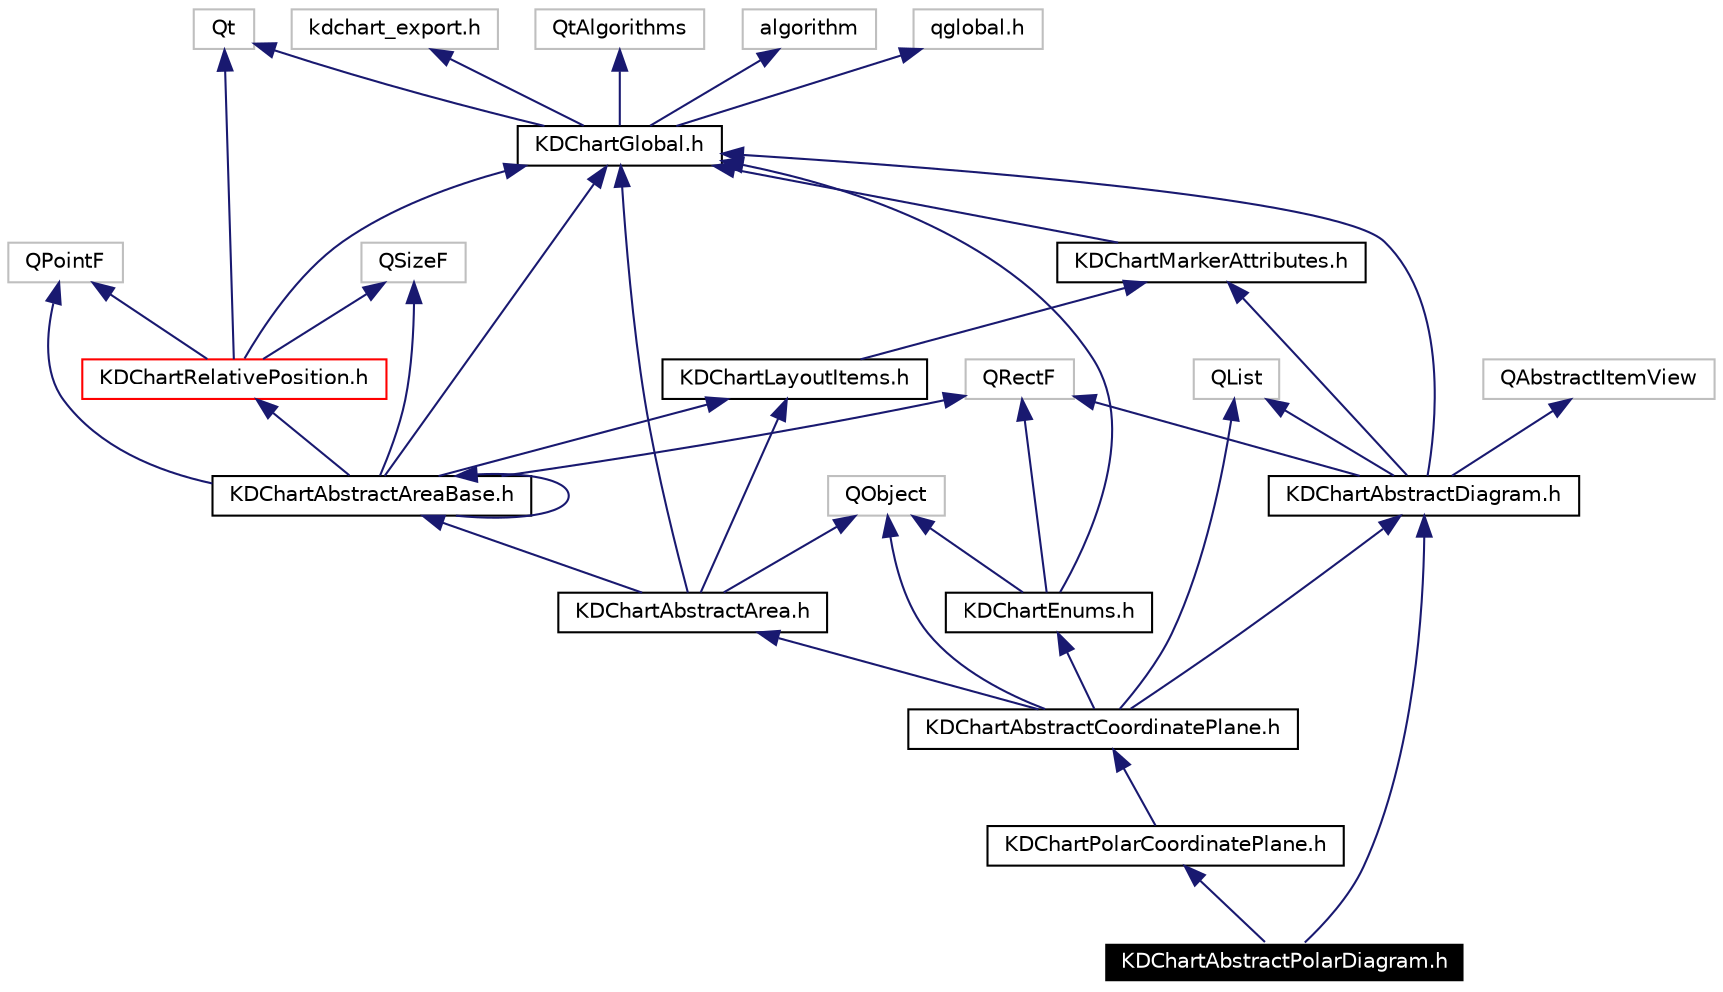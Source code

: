 digraph G
{
  edge [fontname="Helvetica",fontsize=10,labelfontname="Helvetica",labelfontsize=10];
  node [fontname="Helvetica",fontsize=10,shape=record];
  Node771 [label="KDChartAbstractPolarDiagram.h",height=0.2,width=0.4,color="white", fillcolor="black", style="filled" fontcolor="white"];
  Node772 -> Node771 [dir=back,color="midnightblue",fontsize=10,style="solid",fontname="Helvetica"];
  Node772 [label="KDChartPolarCoordinatePlane.h",height=0.2,width=0.4,color="black",URL="$_k_d_chart_polar_coordinate_plane_8h.html"];
  Node773 -> Node772 [dir=back,color="midnightblue",fontsize=10,style="solid",fontname="Helvetica"];
  Node773 [label="KDChartAbstractCoordinatePlane.h",height=0.2,width=0.4,color="black",URL="$_k_d_chart_abstract_coordinate_plane_8h.html"];
  Node774 -> Node773 [dir=back,color="midnightblue",fontsize=10,style="solid",fontname="Helvetica"];
  Node774 [label="QObject",height=0.2,width=0.4,color="grey75"];
  Node775 -> Node773 [dir=back,color="midnightblue",fontsize=10,style="solid",fontname="Helvetica"];
  Node775 [label="QList",height=0.2,width=0.4,color="grey75"];
  Node776 -> Node773 [dir=back,color="midnightblue",fontsize=10,style="solid",fontname="Helvetica"];
  Node776 [label="KDChartAbstractArea.h",height=0.2,width=0.4,color="black",URL="$_k_d_chart_abstract_area_8h.html"];
  Node774 -> Node776 [dir=back,color="midnightblue",fontsize=10,style="solid",fontname="Helvetica"];
  Node777 -> Node776 [dir=back,color="midnightblue",fontsize=10,style="solid",fontname="Helvetica"];
  Node777 [label="KDChartGlobal.h",height=0.2,width=0.4,color="black",URL="$_k_d_chart_global_8h.html"];
  Node778 -> Node777 [dir=back,color="midnightblue",fontsize=10,style="solid",fontname="Helvetica"];
  Node778 [label="qglobal.h",height=0.2,width=0.4,color="grey75"];
  Node779 -> Node777 [dir=back,color="midnightblue",fontsize=10,style="solid",fontname="Helvetica"];
  Node779 [label="kdchart_export.h",height=0.2,width=0.4,color="grey75"];
  Node780 -> Node777 [dir=back,color="midnightblue",fontsize=10,style="solid",fontname="Helvetica"];
  Node780 [label="QtAlgorithms",height=0.2,width=0.4,color="grey75"];
  Node781 -> Node777 [dir=back,color="midnightblue",fontsize=10,style="solid",fontname="Helvetica"];
  Node781 [label="algorithm",height=0.2,width=0.4,color="grey75"];
  Node782 -> Node777 [dir=back,color="midnightblue",fontsize=10,style="solid",fontname="Helvetica"];
  Node782 [label="Qt",height=0.2,width=0.4,color="grey75"];
  Node783 -> Node776 [dir=back,color="midnightblue",fontsize=10,style="solid",fontname="Helvetica"];
  Node783 [label="KDChartAbstractAreaBase.h",height=0.2,width=0.4,color="black",URL="$_k_d_chart_abstract_area_base_8h.html"];
  Node784 -> Node783 [dir=back,color="midnightblue",fontsize=10,style="solid",fontname="Helvetica"];
  Node784 [label="QPointF",height=0.2,width=0.4,color="grey75"];
  Node785 -> Node783 [dir=back,color="midnightblue",fontsize=10,style="solid",fontname="Helvetica"];
  Node785 [label="QSizeF",height=0.2,width=0.4,color="grey75"];
  Node786 -> Node783 [dir=back,color="midnightblue",fontsize=10,style="solid",fontname="Helvetica"];
  Node786 [label="QRectF",height=0.2,width=0.4,color="grey75"];
  Node777 -> Node783 [dir=back,color="midnightblue",fontsize=10,style="solid",fontname="Helvetica"];
  Node787 -> Node783 [dir=back,color="midnightblue",fontsize=10,style="solid",fontname="Helvetica"];
  Node787 [label="KDChartLayoutItems.h",height=0.2,width=0.4,color="black",URL="$_k_d_chart_layout_items_8h.html"];
  Node801 -> Node787 [dir=back,color="midnightblue",fontsize=10,style="solid",fontname="Helvetica"];
  Node801 [label="KDChartMarkerAttributes.h",height=0.2,width=0.4,color="black",URL="$_k_d_chart_marker_attributes_8h.html"];
  Node777 -> Node801 [dir=back,color="midnightblue",fontsize=10,style="solid",fontname="Helvetica"];
  Node802 -> Node783 [dir=back,color="midnightblue",fontsize=10,style="solid",fontname="Helvetica"];
  Node802 [label="KDChartRelativePosition.h",height=0.2,width=0.4,color="red",URL="$_k_d_chart_relative_position_8h.html"];
  Node782 -> Node802 [dir=back,color="midnightblue",fontsize=10,style="solid",fontname="Helvetica"];
  Node784 -> Node802 [dir=back,color="midnightblue",fontsize=10,style="solid",fontname="Helvetica"];
  Node785 -> Node802 [dir=back,color="midnightblue",fontsize=10,style="solid",fontname="Helvetica"];
  Node777 -> Node802 [dir=back,color="midnightblue",fontsize=10,style="solid",fontname="Helvetica"];
  Node783 -> Node783 [dir=back,color="midnightblue",fontsize=10,style="solid",fontname="Helvetica"];
  Node787 -> Node776 [dir=back,color="midnightblue",fontsize=10,style="solid",fontname="Helvetica"];
  Node803 -> Node773 [dir=back,color="midnightblue",fontsize=10,style="solid",fontname="Helvetica"];
  Node803 [label="KDChartAbstractDiagram.h",height=0.2,width=0.4,color="black",URL="$_k_d_chart_abstract_diagram_8h.html"];
  Node775 -> Node803 [dir=back,color="midnightblue",fontsize=10,style="solid",fontname="Helvetica"];
  Node786 -> Node803 [dir=back,color="midnightblue",fontsize=10,style="solid",fontname="Helvetica"];
  Node804 -> Node803 [dir=back,color="midnightblue",fontsize=10,style="solid",fontname="Helvetica"];
  Node804 [label="QAbstractItemView",height=0.2,width=0.4,color="grey75"];
  Node777 -> Node803 [dir=back,color="midnightblue",fontsize=10,style="solid",fontname="Helvetica"];
  Node801 -> Node803 [dir=back,color="midnightblue",fontsize=10,style="solid",fontname="Helvetica"];
  Node799 -> Node773 [dir=back,color="midnightblue",fontsize=10,style="solid",fontname="Helvetica"];
  Node799 [label="KDChartEnums.h",height=0.2,width=0.4,color="black",URL="$_k_d_chart_enums_8h.html"];
  Node777 -> Node799 [dir=back,color="midnightblue",fontsize=10,style="solid",fontname="Helvetica"];
  Node786 -> Node799 [dir=back,color="midnightblue",fontsize=10,style="solid",fontname="Helvetica"];
  Node774 -> Node799 [dir=back,color="midnightblue",fontsize=10,style="solid",fontname="Helvetica"];
  Node803 -> Node771 [dir=back,color="midnightblue",fontsize=10,style="solid",fontname="Helvetica"];
}

